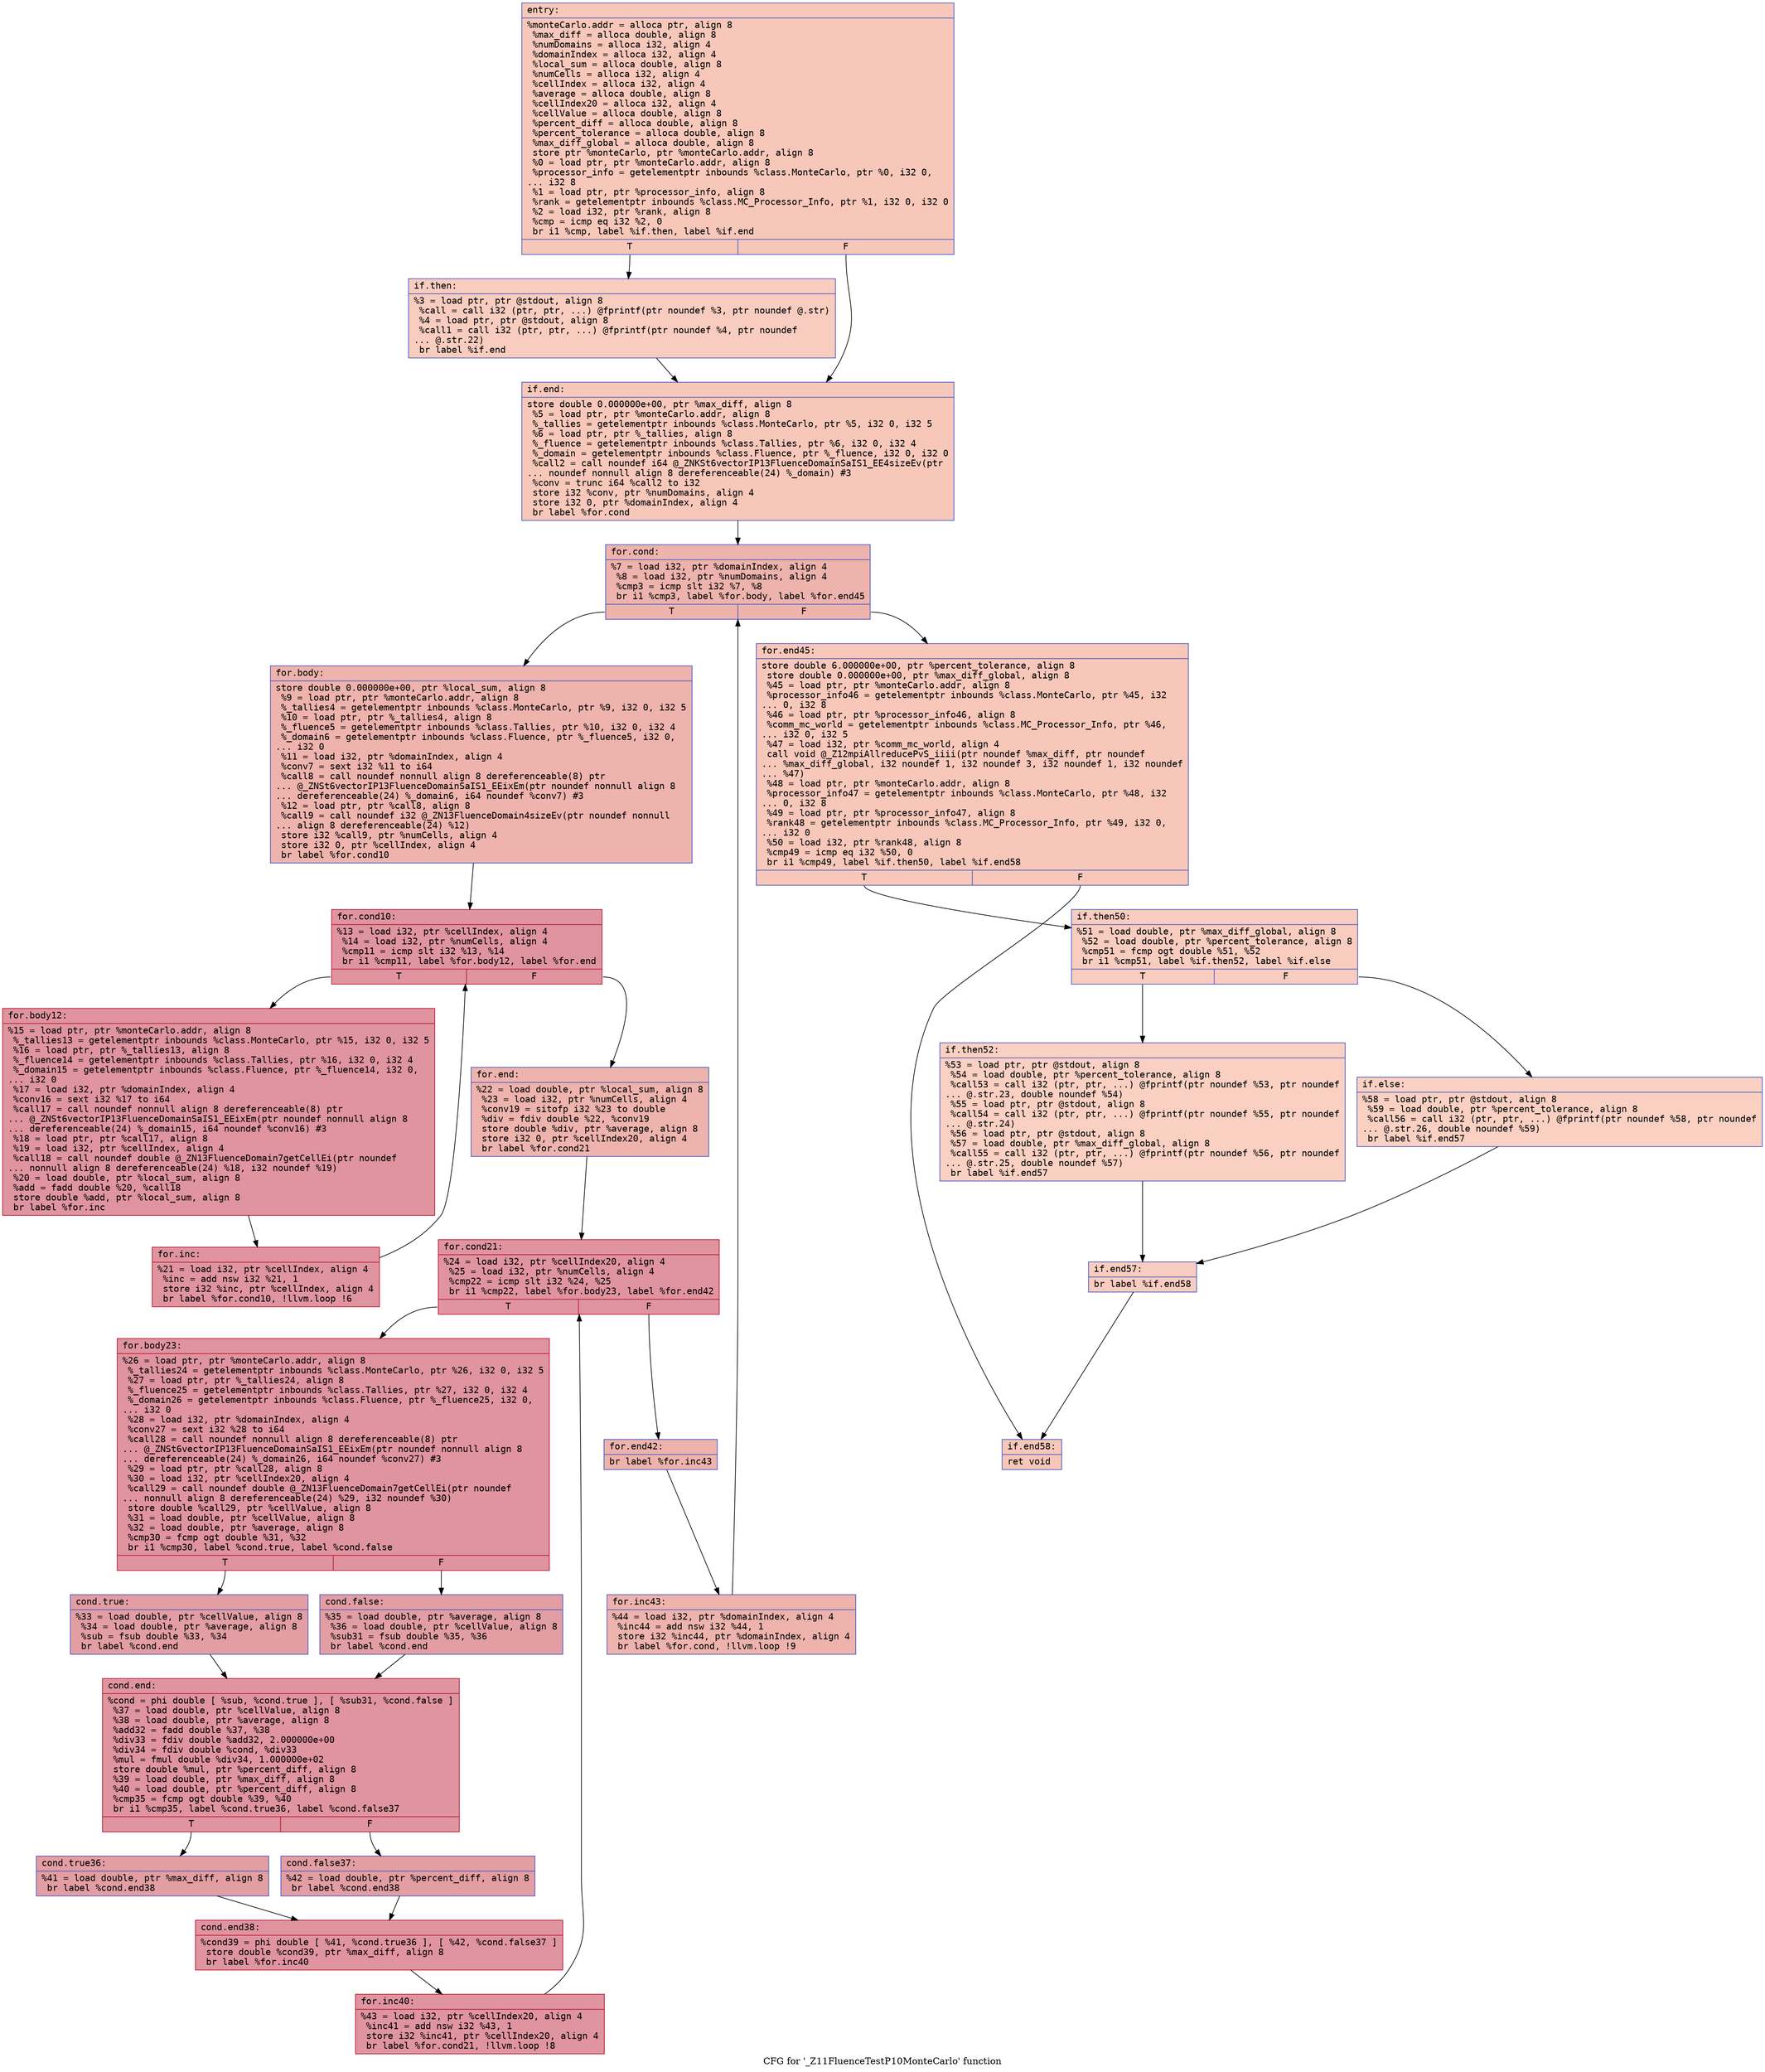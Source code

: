 digraph "CFG for '_Z11FluenceTestP10MonteCarlo' function" {
	label="CFG for '_Z11FluenceTestP10MonteCarlo' function";

	Node0x55d9841b80f0 [shape=record,color="#3d50c3ff", style=filled, fillcolor="#ec7f6370" fontname="Courier",label="{entry:\l|  %monteCarlo.addr = alloca ptr, align 8\l  %max_diff = alloca double, align 8\l  %numDomains = alloca i32, align 4\l  %domainIndex = alloca i32, align 4\l  %local_sum = alloca double, align 8\l  %numCells = alloca i32, align 4\l  %cellIndex = alloca i32, align 4\l  %average = alloca double, align 8\l  %cellIndex20 = alloca i32, align 4\l  %cellValue = alloca double, align 8\l  %percent_diff = alloca double, align 8\l  %percent_tolerance = alloca double, align 8\l  %max_diff_global = alloca double, align 8\l  store ptr %monteCarlo, ptr %monteCarlo.addr, align 8\l  %0 = load ptr, ptr %monteCarlo.addr, align 8\l  %processor_info = getelementptr inbounds %class.MonteCarlo, ptr %0, i32 0,\l... i32 8\l  %1 = load ptr, ptr %processor_info, align 8\l  %rank = getelementptr inbounds %class.MC_Processor_Info, ptr %1, i32 0, i32 0\l  %2 = load i32, ptr %rank, align 8\l  %cmp = icmp eq i32 %2, 0\l  br i1 %cmp, label %if.then, label %if.end\l|{<s0>T|<s1>F}}"];
	Node0x55d9841b80f0:s0 -> Node0x55d9841b8fc0[tooltip="entry -> if.then\nProbability 37.50%" ];
	Node0x55d9841b80f0:s1 -> Node0x55d9841b9030[tooltip="entry -> if.end\nProbability 62.50%" ];
	Node0x55d9841b8fc0 [shape=record,color="#3d50c3ff", style=filled, fillcolor="#f08b6e70" fontname="Courier",label="{if.then:\l|  %3 = load ptr, ptr @stdout, align 8\l  %call = call i32 (ptr, ptr, ...) @fprintf(ptr noundef %3, ptr noundef @.str)\l  %4 = load ptr, ptr @stdout, align 8\l  %call1 = call i32 (ptr, ptr, ...) @fprintf(ptr noundef %4, ptr noundef\l... @.str.22)\l  br label %if.end\l}"];
	Node0x55d9841b8fc0 -> Node0x55d9841b9030[tooltip="if.then -> if.end\nProbability 100.00%" ];
	Node0x55d9841b9030 [shape=record,color="#3d50c3ff", style=filled, fillcolor="#ec7f6370" fontname="Courier",label="{if.end:\l|  store double 0.000000e+00, ptr %max_diff, align 8\l  %5 = load ptr, ptr %monteCarlo.addr, align 8\l  %_tallies = getelementptr inbounds %class.MonteCarlo, ptr %5, i32 0, i32 5\l  %6 = load ptr, ptr %_tallies, align 8\l  %_fluence = getelementptr inbounds %class.Tallies, ptr %6, i32 0, i32 4\l  %_domain = getelementptr inbounds %class.Fluence, ptr %_fluence, i32 0, i32 0\l  %call2 = call noundef i64 @_ZNKSt6vectorIP13FluenceDomainSaIS1_EE4sizeEv(ptr\l... noundef nonnull align 8 dereferenceable(24) %_domain) #3\l  %conv = trunc i64 %call2 to i32\l  store i32 %conv, ptr %numDomains, align 4\l  store i32 0, ptr %domainIndex, align 4\l  br label %for.cond\l}"];
	Node0x55d9841b9030 -> Node0x55d9841b9f50[tooltip="if.end -> for.cond\nProbability 100.00%" ];
	Node0x55d9841b9f50 [shape=record,color="#3d50c3ff", style=filled, fillcolor="#d6524470" fontname="Courier",label="{for.cond:\l|  %7 = load i32, ptr %domainIndex, align 4\l  %8 = load i32, ptr %numDomains, align 4\l  %cmp3 = icmp slt i32 %7, %8\l  br i1 %cmp3, label %for.body, label %for.end45\l|{<s0>T|<s1>F}}"];
	Node0x55d9841b9f50:s0 -> Node0x55d9841ba1f0[tooltip="for.cond -> for.body\nProbability 96.88%" ];
	Node0x55d9841b9f50:s1 -> Node0x55d9841ba270[tooltip="for.cond -> for.end45\nProbability 3.12%" ];
	Node0x55d9841ba1f0 [shape=record,color="#3d50c3ff", style=filled, fillcolor="#d6524470" fontname="Courier",label="{for.body:\l|  store double 0.000000e+00, ptr %local_sum, align 8\l  %9 = load ptr, ptr %monteCarlo.addr, align 8\l  %_tallies4 = getelementptr inbounds %class.MonteCarlo, ptr %9, i32 0, i32 5\l  %10 = load ptr, ptr %_tallies4, align 8\l  %_fluence5 = getelementptr inbounds %class.Tallies, ptr %10, i32 0, i32 4\l  %_domain6 = getelementptr inbounds %class.Fluence, ptr %_fluence5, i32 0,\l... i32 0\l  %11 = load i32, ptr %domainIndex, align 4\l  %conv7 = sext i32 %11 to i64\l  %call8 = call noundef nonnull align 8 dereferenceable(8) ptr\l... @_ZNSt6vectorIP13FluenceDomainSaIS1_EEixEm(ptr noundef nonnull align 8\l... dereferenceable(24) %_domain6, i64 noundef %conv7) #3\l  %12 = load ptr, ptr %call8, align 8\l  %call9 = call noundef i32 @_ZN13FluenceDomain4sizeEv(ptr noundef nonnull\l... align 8 dereferenceable(24) %12)\l  store i32 %call9, ptr %numCells, align 4\l  store i32 0, ptr %cellIndex, align 4\l  br label %for.cond10\l}"];
	Node0x55d9841ba1f0 -> Node0x55d9841baf40[tooltip="for.body -> for.cond10\nProbability 100.00%" ];
	Node0x55d9841baf40 [shape=record,color="#b70d28ff", style=filled, fillcolor="#b70d2870" fontname="Courier",label="{for.cond10:\l|  %13 = load i32, ptr %cellIndex, align 4\l  %14 = load i32, ptr %numCells, align 4\l  %cmp11 = icmp slt i32 %13, %14\l  br i1 %cmp11, label %for.body12, label %for.end\l|{<s0>T|<s1>F}}"];
	Node0x55d9841baf40:s0 -> Node0x55d9841bb210[tooltip="for.cond10 -> for.body12\nProbability 96.88%" ];
	Node0x55d9841baf40:s1 -> Node0x55d9841bb290[tooltip="for.cond10 -> for.end\nProbability 3.12%" ];
	Node0x55d9841bb210 [shape=record,color="#b70d28ff", style=filled, fillcolor="#b70d2870" fontname="Courier",label="{for.body12:\l|  %15 = load ptr, ptr %monteCarlo.addr, align 8\l  %_tallies13 = getelementptr inbounds %class.MonteCarlo, ptr %15, i32 0, i32 5\l  %16 = load ptr, ptr %_tallies13, align 8\l  %_fluence14 = getelementptr inbounds %class.Tallies, ptr %16, i32 0, i32 4\l  %_domain15 = getelementptr inbounds %class.Fluence, ptr %_fluence14, i32 0,\l... i32 0\l  %17 = load i32, ptr %domainIndex, align 4\l  %conv16 = sext i32 %17 to i64\l  %call17 = call noundef nonnull align 8 dereferenceable(8) ptr\l... @_ZNSt6vectorIP13FluenceDomainSaIS1_EEixEm(ptr noundef nonnull align 8\l... dereferenceable(24) %_domain15, i64 noundef %conv16) #3\l  %18 = load ptr, ptr %call17, align 8\l  %19 = load i32, ptr %cellIndex, align 4\l  %call18 = call noundef double @_ZN13FluenceDomain7getCellEi(ptr noundef\l... nonnull align 8 dereferenceable(24) %18, i32 noundef %19)\l  %20 = load double, ptr %local_sum, align 8\l  %add = fadd double %20, %call18\l  store double %add, ptr %local_sum, align 8\l  br label %for.inc\l}"];
	Node0x55d9841bb210 -> Node0x55d9841bbf60[tooltip="for.body12 -> for.inc\nProbability 100.00%" ];
	Node0x55d9841bbf60 [shape=record,color="#b70d28ff", style=filled, fillcolor="#b70d2870" fontname="Courier",label="{for.inc:\l|  %21 = load i32, ptr %cellIndex, align 4\l  %inc = add nsw i32 %21, 1\l  store i32 %inc, ptr %cellIndex, align 4\l  br label %for.cond10, !llvm.loop !6\l}"];
	Node0x55d9841bbf60 -> Node0x55d9841baf40[tooltip="for.inc -> for.cond10\nProbability 100.00%" ];
	Node0x55d9841bb290 [shape=record,color="#3d50c3ff", style=filled, fillcolor="#d6524470" fontname="Courier",label="{for.end:\l|  %22 = load double, ptr %local_sum, align 8\l  %23 = load i32, ptr %numCells, align 4\l  %conv19 = sitofp i32 %23 to double\l  %div = fdiv double %22, %conv19\l  store double %div, ptr %average, align 8\l  store i32 0, ptr %cellIndex20, align 4\l  br label %for.cond21\l}"];
	Node0x55d9841bb290 -> Node0x55d9841bd760[tooltip="for.end -> for.cond21\nProbability 100.00%" ];
	Node0x55d9841bd760 [shape=record,color="#b70d28ff", style=filled, fillcolor="#b70d2870" fontname="Courier",label="{for.cond21:\l|  %24 = load i32, ptr %cellIndex20, align 4\l  %25 = load i32, ptr %numCells, align 4\l  %cmp22 = icmp slt i32 %24, %25\l  br i1 %cmp22, label %for.body23, label %for.end42\l|{<s0>T|<s1>F}}"];
	Node0x55d9841bd760:s0 -> Node0x55d9841bd9d0[tooltip="for.cond21 -> for.body23\nProbability 96.88%" ];
	Node0x55d9841bd760:s1 -> Node0x55d9841bda50[tooltip="for.cond21 -> for.end42\nProbability 3.12%" ];
	Node0x55d9841bd9d0 [shape=record,color="#b70d28ff", style=filled, fillcolor="#b70d2870" fontname="Courier",label="{for.body23:\l|  %26 = load ptr, ptr %monteCarlo.addr, align 8\l  %_tallies24 = getelementptr inbounds %class.MonteCarlo, ptr %26, i32 0, i32 5\l  %27 = load ptr, ptr %_tallies24, align 8\l  %_fluence25 = getelementptr inbounds %class.Tallies, ptr %27, i32 0, i32 4\l  %_domain26 = getelementptr inbounds %class.Fluence, ptr %_fluence25, i32 0,\l... i32 0\l  %28 = load i32, ptr %domainIndex, align 4\l  %conv27 = sext i32 %28 to i64\l  %call28 = call noundef nonnull align 8 dereferenceable(8) ptr\l... @_ZNSt6vectorIP13FluenceDomainSaIS1_EEixEm(ptr noundef nonnull align 8\l... dereferenceable(24) %_domain26, i64 noundef %conv27) #3\l  %29 = load ptr, ptr %call28, align 8\l  %30 = load i32, ptr %cellIndex20, align 4\l  %call29 = call noundef double @_ZN13FluenceDomain7getCellEi(ptr noundef\l... nonnull align 8 dereferenceable(24) %29, i32 noundef %30)\l  store double %call29, ptr %cellValue, align 8\l  %31 = load double, ptr %cellValue, align 8\l  %32 = load double, ptr %average, align 8\l  %cmp30 = fcmp ogt double %31, %32\l  br i1 %cmp30, label %cond.true, label %cond.false\l|{<s0>T|<s1>F}}"];
	Node0x55d9841bd9d0:s0 -> Node0x55d9841be710[tooltip="for.body23 -> cond.true\nProbability 50.00%" ];
	Node0x55d9841bd9d0:s1 -> Node0x55d9841be760[tooltip="for.body23 -> cond.false\nProbability 50.00%" ];
	Node0x55d9841be710 [shape=record,color="#3d50c3ff", style=filled, fillcolor="#be242e70" fontname="Courier",label="{cond.true:\l|  %33 = load double, ptr %cellValue, align 8\l  %34 = load double, ptr %average, align 8\l  %sub = fsub double %33, %34\l  br label %cond.end\l}"];
	Node0x55d9841be710 -> Node0x55d9841bea70[tooltip="cond.true -> cond.end\nProbability 100.00%" ];
	Node0x55d9841be760 [shape=record,color="#3d50c3ff", style=filled, fillcolor="#be242e70" fontname="Courier",label="{cond.false:\l|  %35 = load double, ptr %average, align 8\l  %36 = load double, ptr %cellValue, align 8\l  %sub31 = fsub double %35, %36\l  br label %cond.end\l}"];
	Node0x55d9841be760 -> Node0x55d9841bea70[tooltip="cond.false -> cond.end\nProbability 100.00%" ];
	Node0x55d9841bea70 [shape=record,color="#b70d28ff", style=filled, fillcolor="#b70d2870" fontname="Courier",label="{cond.end:\l|  %cond = phi double [ %sub, %cond.true ], [ %sub31, %cond.false ]\l  %37 = load double, ptr %cellValue, align 8\l  %38 = load double, ptr %average, align 8\l  %add32 = fadd double %37, %38\l  %div33 = fdiv double %add32, 2.000000e+00\l  %div34 = fdiv double %cond, %div33\l  %mul = fmul double %div34, 1.000000e+02\l  store double %mul, ptr %percent_diff, align 8\l  %39 = load double, ptr %max_diff, align 8\l  %40 = load double, ptr %percent_diff, align 8\l  %cmp35 = fcmp ogt double %39, %40\l  br i1 %cmp35, label %cond.true36, label %cond.false37\l|{<s0>T|<s1>F}}"];
	Node0x55d9841bea70:s0 -> Node0x55d9841bf3b0[tooltip="cond.end -> cond.true36\nProbability 50.00%" ];
	Node0x55d9841bea70:s1 -> Node0x55d9841bf490[tooltip="cond.end -> cond.false37\nProbability 50.00%" ];
	Node0x55d9841bf3b0 [shape=record,color="#3d50c3ff", style=filled, fillcolor="#be242e70" fontname="Courier",label="{cond.true36:\l|  %41 = load double, ptr %max_diff, align 8\l  br label %cond.end38\l}"];
	Node0x55d9841bf3b0 -> Node0x55d9841bf6a0[tooltip="cond.true36 -> cond.end38\nProbability 100.00%" ];
	Node0x55d9841bf490 [shape=record,color="#3d50c3ff", style=filled, fillcolor="#be242e70" fontname="Courier",label="{cond.false37:\l|  %42 = load double, ptr %percent_diff, align 8\l  br label %cond.end38\l}"];
	Node0x55d9841bf490 -> Node0x55d9841bf6a0[tooltip="cond.false37 -> cond.end38\nProbability 100.00%" ];
	Node0x55d9841bf6a0 [shape=record,color="#b70d28ff", style=filled, fillcolor="#b70d2870" fontname="Courier",label="{cond.end38:\l|  %cond39 = phi double [ %41, %cond.true36 ], [ %42, %cond.false37 ]\l  store double %cond39, ptr %max_diff, align 8\l  br label %for.inc40\l}"];
	Node0x55d9841bf6a0 -> Node0x55d9841bf940[tooltip="cond.end38 -> for.inc40\nProbability 100.00%" ];
	Node0x55d9841bf940 [shape=record,color="#b70d28ff", style=filled, fillcolor="#b70d2870" fontname="Courier",label="{for.inc40:\l|  %43 = load i32, ptr %cellIndex20, align 4\l  %inc41 = add nsw i32 %43, 1\l  store i32 %inc41, ptr %cellIndex20, align 4\l  br label %for.cond21, !llvm.loop !8\l}"];
	Node0x55d9841bf940 -> Node0x55d9841bd760[tooltip="for.inc40 -> for.cond21\nProbability 100.00%" ];
	Node0x55d9841bda50 [shape=record,color="#3d50c3ff", style=filled, fillcolor="#d6524470" fontname="Courier",label="{for.end42:\l|  br label %for.inc43\l}"];
	Node0x55d9841bda50 -> Node0x55d9841bfde0[tooltip="for.end42 -> for.inc43\nProbability 100.00%" ];
	Node0x55d9841bfde0 [shape=record,color="#3d50c3ff", style=filled, fillcolor="#d6524470" fontname="Courier",label="{for.inc43:\l|  %44 = load i32, ptr %domainIndex, align 4\l  %inc44 = add nsw i32 %44, 1\l  store i32 %inc44, ptr %domainIndex, align 4\l  br label %for.cond, !llvm.loop !9\l}"];
	Node0x55d9841bfde0 -> Node0x55d9841b9f50[tooltip="for.inc43 -> for.cond\nProbability 100.00%" ];
	Node0x55d9841ba270 [shape=record,color="#3d50c3ff", style=filled, fillcolor="#ec7f6370" fontname="Courier",label="{for.end45:\l|  store double 6.000000e+00, ptr %percent_tolerance, align 8\l  store double 0.000000e+00, ptr %max_diff_global, align 8\l  %45 = load ptr, ptr %monteCarlo.addr, align 8\l  %processor_info46 = getelementptr inbounds %class.MonteCarlo, ptr %45, i32\l... 0, i32 8\l  %46 = load ptr, ptr %processor_info46, align 8\l  %comm_mc_world = getelementptr inbounds %class.MC_Processor_Info, ptr %46,\l... i32 0, i32 5\l  %47 = load i32, ptr %comm_mc_world, align 4\l  call void @_Z12mpiAllreducePvS_iiii(ptr noundef %max_diff, ptr noundef\l... %max_diff_global, i32 noundef 1, i32 noundef 3, i32 noundef 1, i32 noundef\l... %47)\l  %48 = load ptr, ptr %monteCarlo.addr, align 8\l  %processor_info47 = getelementptr inbounds %class.MonteCarlo, ptr %48, i32\l... 0, i32 8\l  %49 = load ptr, ptr %processor_info47, align 8\l  %rank48 = getelementptr inbounds %class.MC_Processor_Info, ptr %49, i32 0,\l... i32 0\l  %50 = load i32, ptr %rank48, align 8\l  %cmp49 = icmp eq i32 %50, 0\l  br i1 %cmp49, label %if.then50, label %if.end58\l|{<s0>T|<s1>F}}"];
	Node0x55d9841ba270:s0 -> Node0x55d9841c1620[tooltip="for.end45 -> if.then50\nProbability 37.50%" ];
	Node0x55d9841ba270:s1 -> Node0x55d9841c1670[tooltip="for.end45 -> if.end58\nProbability 62.50%" ];
	Node0x55d9841c1620 [shape=record,color="#3d50c3ff", style=filled, fillcolor="#f08b6e70" fontname="Courier",label="{if.then50:\l|  %51 = load double, ptr %max_diff_global, align 8\l  %52 = load double, ptr %percent_tolerance, align 8\l  %cmp51 = fcmp ogt double %51, %52\l  br i1 %cmp51, label %if.then52, label %if.else\l|{<s0>T|<s1>F}}"];
	Node0x55d9841c1620:s0 -> Node0x55d9841c1950[tooltip="if.then50 -> if.then52\nProbability 50.00%" ];
	Node0x55d9841c1620:s1 -> Node0x55d9841c19a0[tooltip="if.then50 -> if.else\nProbability 50.00%" ];
	Node0x55d9841c1950 [shape=record,color="#3d50c3ff", style=filled, fillcolor="#f3947570" fontname="Courier",label="{if.then52:\l|  %53 = load ptr, ptr @stdout, align 8\l  %54 = load double, ptr %percent_tolerance, align 8\l  %call53 = call i32 (ptr, ptr, ...) @fprintf(ptr noundef %53, ptr noundef\l... @.str.23, double noundef %54)\l  %55 = load ptr, ptr @stdout, align 8\l  %call54 = call i32 (ptr, ptr, ...) @fprintf(ptr noundef %55, ptr noundef\l... @.str.24)\l  %56 = load ptr, ptr @stdout, align 8\l  %57 = load double, ptr %max_diff_global, align 8\l  %call55 = call i32 (ptr, ptr, ...) @fprintf(ptr noundef %56, ptr noundef\l... @.str.25, double noundef %57)\l  br label %if.end57\l}"];
	Node0x55d9841c1950 -> Node0x55d9841c1fe0[tooltip="if.then52 -> if.end57\nProbability 100.00%" ];
	Node0x55d9841c19a0 [shape=record,color="#3d50c3ff", style=filled, fillcolor="#f3947570" fontname="Courier",label="{if.else:\l|  %58 = load ptr, ptr @stdout, align 8\l  %59 = load double, ptr %percent_tolerance, align 8\l  %call56 = call i32 (ptr, ptr, ...) @fprintf(ptr noundef %58, ptr noundef\l... @.str.26, double noundef %59)\l  br label %if.end57\l}"];
	Node0x55d9841c19a0 -> Node0x55d9841c1fe0[tooltip="if.else -> if.end57\nProbability 100.00%" ];
	Node0x55d9841c1fe0 [shape=record,color="#3d50c3ff", style=filled, fillcolor="#f08b6e70" fontname="Courier",label="{if.end57:\l|  br label %if.end58\l}"];
	Node0x55d9841c1fe0 -> Node0x55d9841c1670[tooltip="if.end57 -> if.end58\nProbability 100.00%" ];
	Node0x55d9841c1670 [shape=record,color="#3d50c3ff", style=filled, fillcolor="#ec7f6370" fontname="Courier",label="{if.end58:\l|  ret void\l}"];
}
